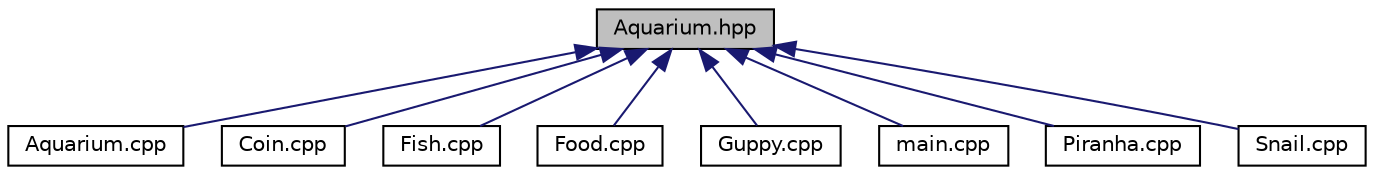 digraph "Aquarium.hpp"
{
  edge [fontname="Helvetica",fontsize="10",labelfontname="Helvetica",labelfontsize="10"];
  node [fontname="Helvetica",fontsize="10",shape=record];
  Node15 [label="Aquarium.hpp",height=0.2,width=0.4,color="black", fillcolor="grey75", style="filled", fontcolor="black"];
  Node15 -> Node16 [dir="back",color="midnightblue",fontsize="10",style="solid"];
  Node16 [label="Aquarium.cpp",height=0.2,width=0.4,color="black", fillcolor="white", style="filled",URL="$_aquarium_8cpp.html"];
  Node15 -> Node17 [dir="back",color="midnightblue",fontsize="10",style="solid"];
  Node17 [label="Coin.cpp",height=0.2,width=0.4,color="black", fillcolor="white", style="filled",URL="$_coin_8cpp.html"];
  Node15 -> Node18 [dir="back",color="midnightblue",fontsize="10",style="solid"];
  Node18 [label="Fish.cpp",height=0.2,width=0.4,color="black", fillcolor="white", style="filled",URL="$_fish_8cpp.html"];
  Node15 -> Node19 [dir="back",color="midnightblue",fontsize="10",style="solid"];
  Node19 [label="Food.cpp",height=0.2,width=0.4,color="black", fillcolor="white", style="filled",URL="$_food_8cpp.html"];
  Node15 -> Node20 [dir="back",color="midnightblue",fontsize="10",style="solid"];
  Node20 [label="Guppy.cpp",height=0.2,width=0.4,color="black", fillcolor="white", style="filled",URL="$_guppy_8cpp.html"];
  Node15 -> Node21 [dir="back",color="midnightblue",fontsize="10",style="solid"];
  Node21 [label="main.cpp",height=0.2,width=0.4,color="black", fillcolor="white", style="filled",URL="$main_8cpp.html"];
  Node15 -> Node22 [dir="back",color="midnightblue",fontsize="10",style="solid"];
  Node22 [label="Piranha.cpp",height=0.2,width=0.4,color="black", fillcolor="white", style="filled",URL="$_piranha_8cpp.html"];
  Node15 -> Node23 [dir="back",color="midnightblue",fontsize="10",style="solid"];
  Node23 [label="Snail.cpp",height=0.2,width=0.4,color="black", fillcolor="white", style="filled",URL="$_snail_8cpp.html"];
}

